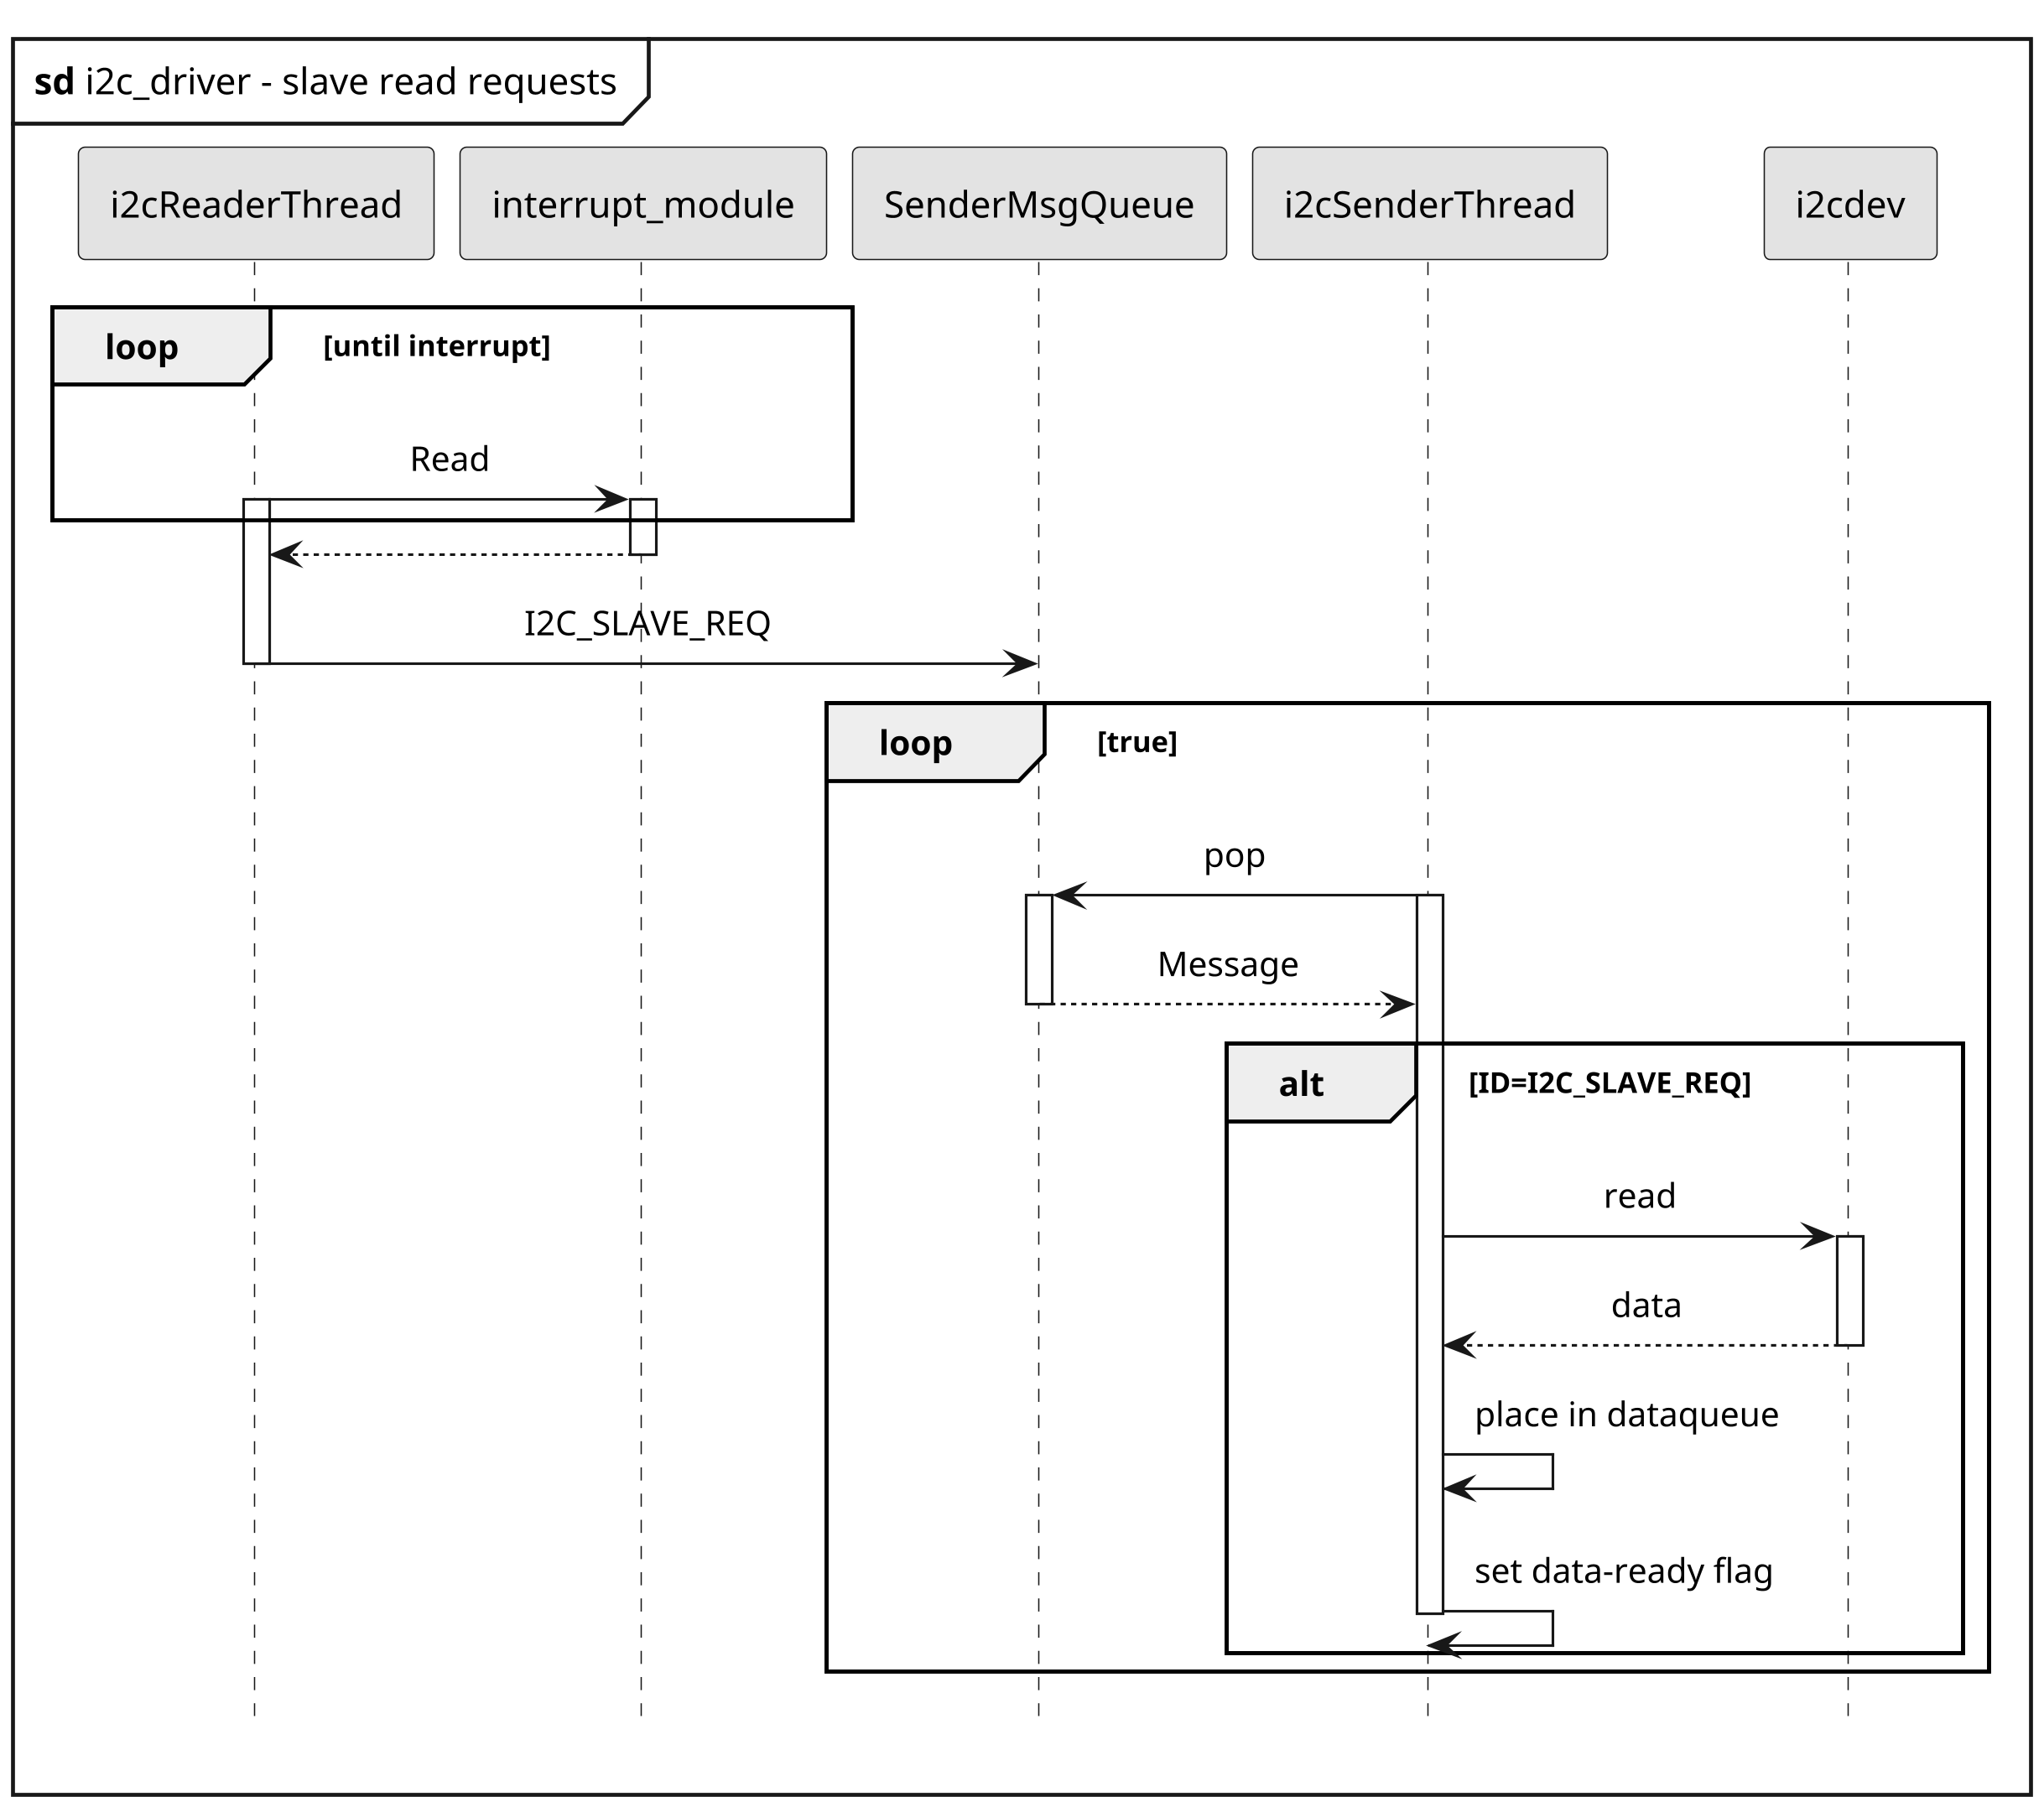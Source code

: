 @startuml i2c_sequence

hide footbox

skinparam {
    monochrome true
    dpi 300
    padding 5
    sequenceMessageAlign center
    packageStyle frame
    shadowing false
    'backgroundColor transparent
    
}

mainframe **sd** i2c_driver - slave read requests

' participant RPiApp
' participant i2c_driver
' participant i2cSenderThread
' participant i2cReceiverThread
' participant interrupt_module

loop until interrupt
    i2cReaderThread -> interrupt_module : Read
    activate i2cReaderThread
    activate interrupt_module
end

interrupt_module --> i2cReaderThread
deactivate interrupt_module

i2cReaderThread -> SenderMsgQueue : I2C_SLAVE_REQ
deactivate i2cReaderThread

loop true
    i2cSenderThread -> SenderMsgQueue : pop
    activate i2cSenderThread
    activate SenderMsgQueue
    SenderMsgQueue --> i2cSenderThread : Message
    deactivate SenderMsgQueue

    alt ID=I2C_SLAVE_REQ
        i2cSenderThread -> i2cdev : read
        activate i2cdev
        i2cdev --> i2cSenderThread : data
        deactivate i2cdev

        i2cSenderThread -> i2cSenderThread : place in dataqueue
        i2cSenderThread -> i2cSenderThread : set data-ready flag
        deactivate i2cSenderThread
    end

end

@enduml